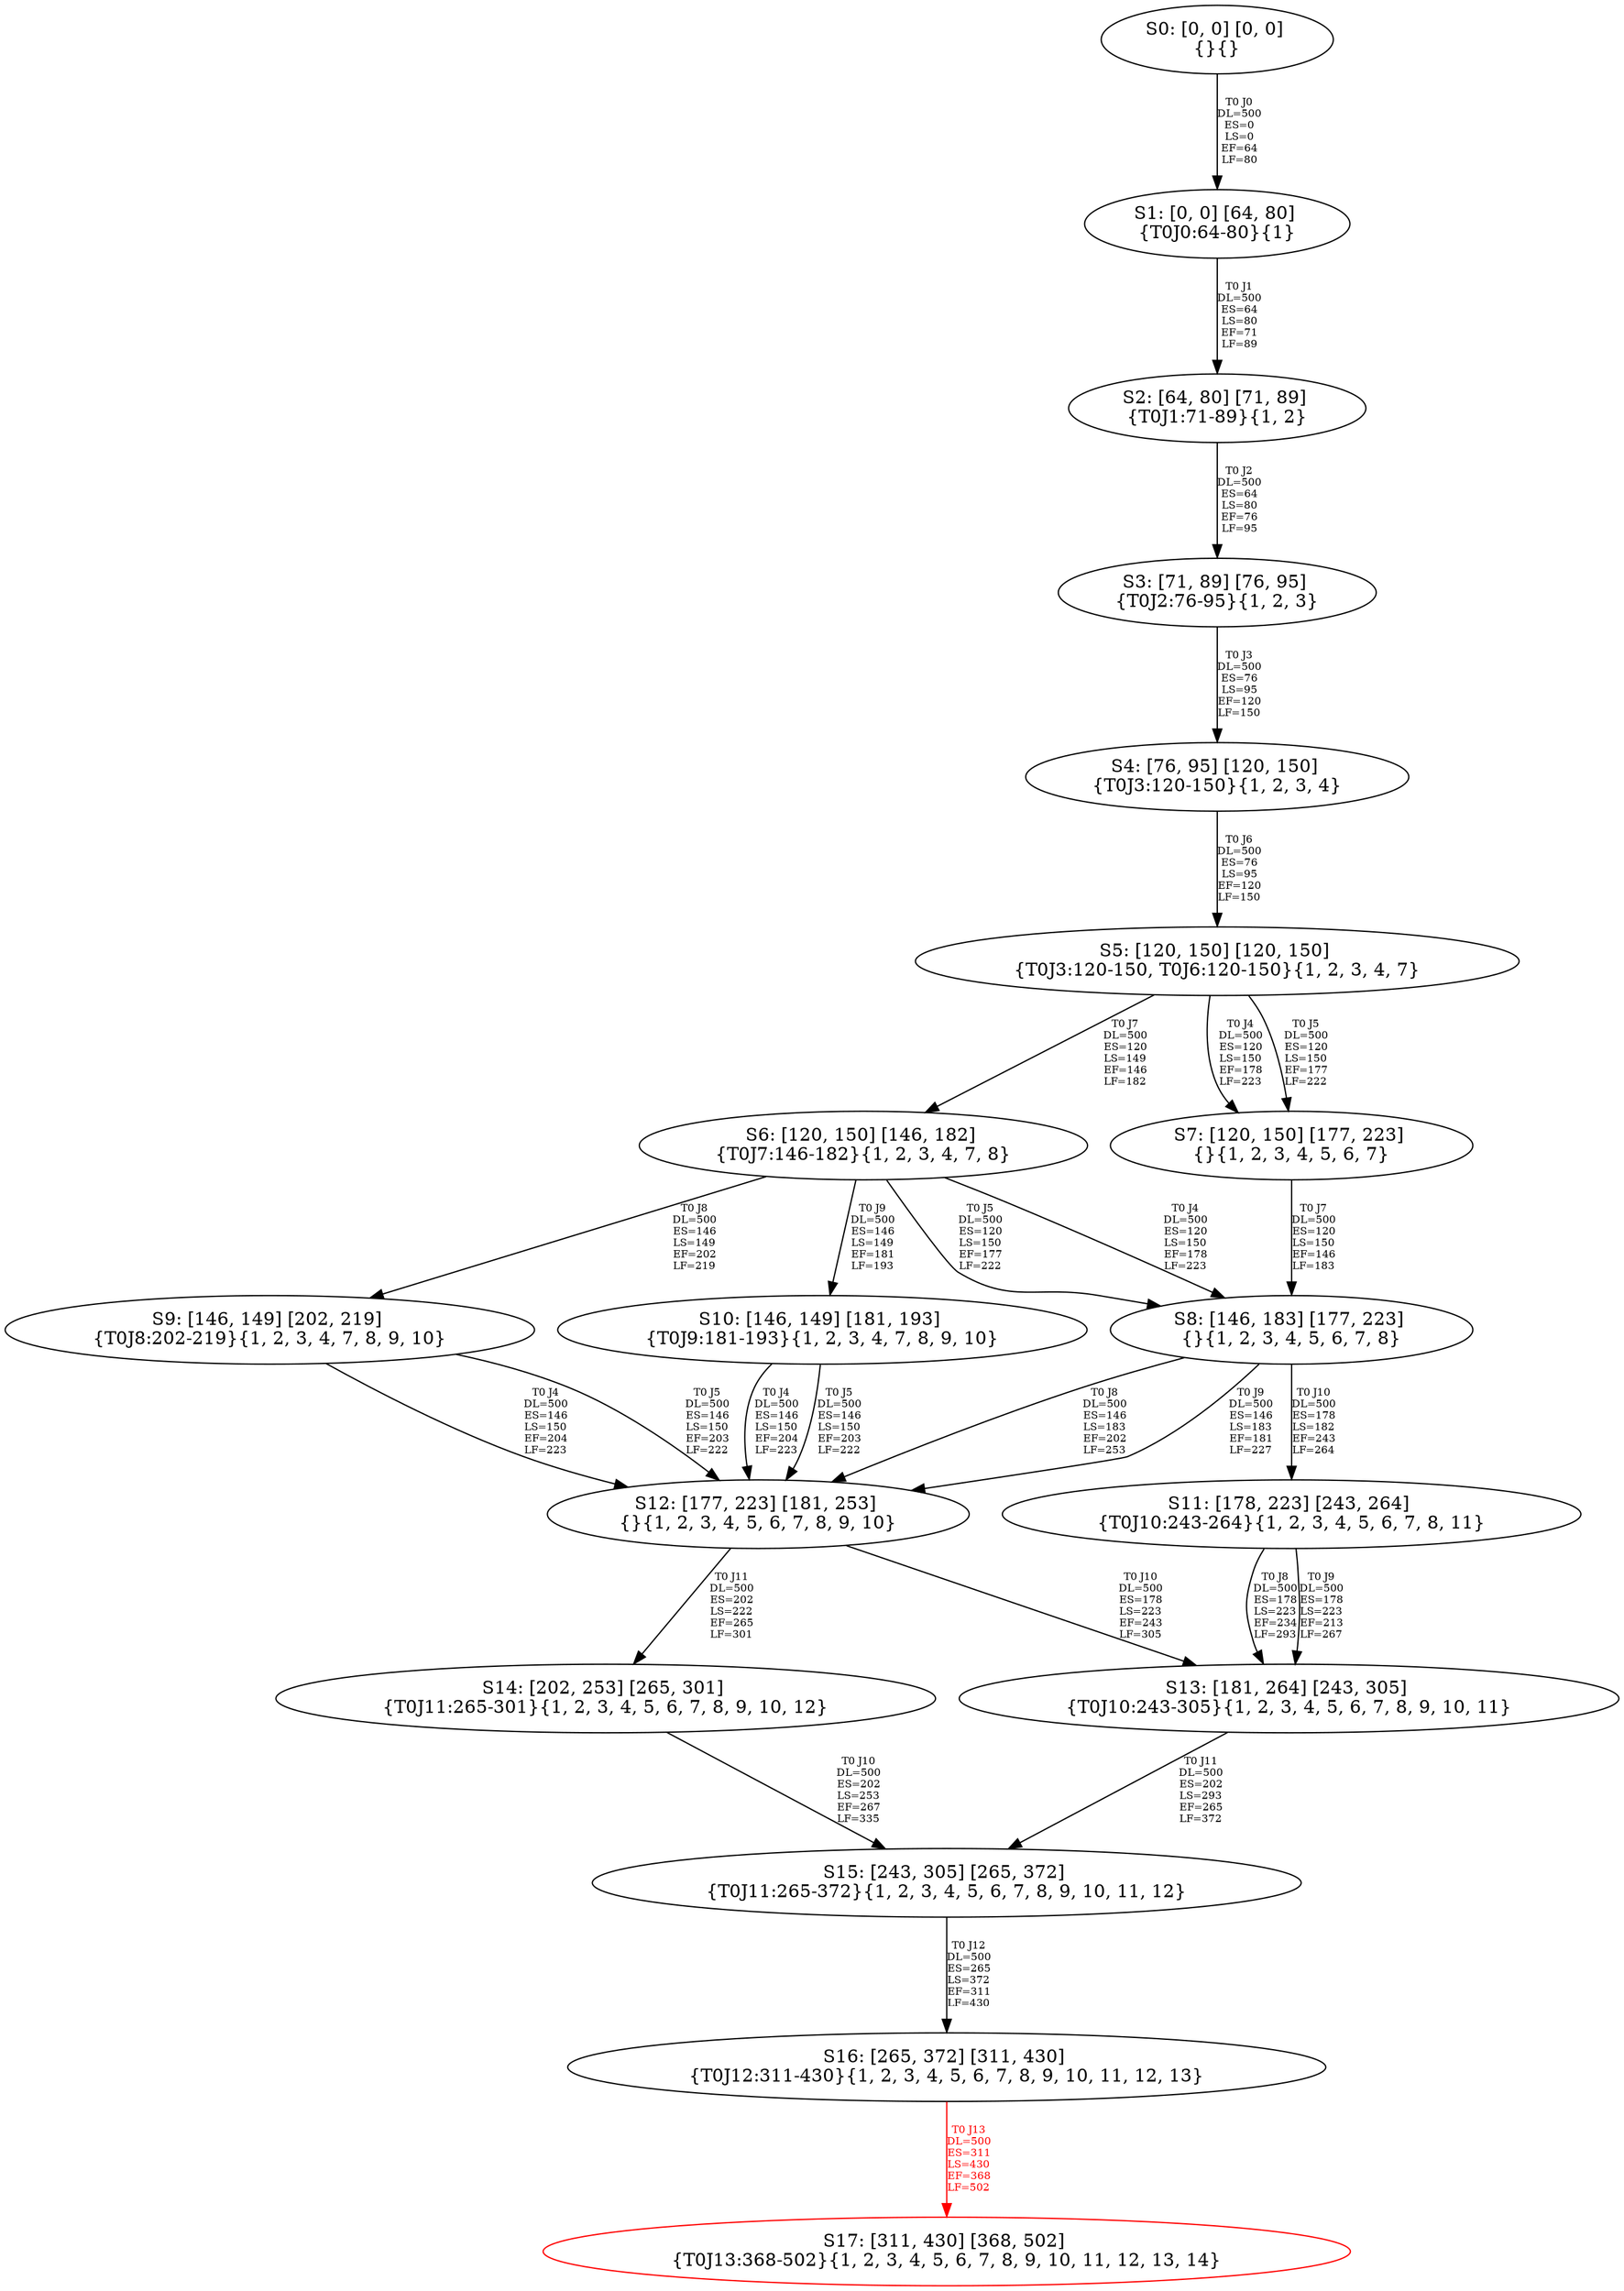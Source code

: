 digraph {
	S0[label="S0: [0, 0] [0, 0] \n{}{}"];
	S1[label="S1: [0, 0] [64, 80] \n{T0J0:64-80}{1}"];
	S2[label="S2: [64, 80] [71, 89] \n{T0J1:71-89}{1, 2}"];
	S3[label="S3: [71, 89] [76, 95] \n{T0J2:76-95}{1, 2, 3}"];
	S4[label="S4: [76, 95] [120, 150] \n{T0J3:120-150}{1, 2, 3, 4}"];
	S5[label="S5: [120, 150] [120, 150] \n{T0J3:120-150, T0J6:120-150}{1, 2, 3, 4, 7}"];
	S6[label="S6: [120, 150] [146, 182] \n{T0J7:146-182}{1, 2, 3, 4, 7, 8}"];
	S7[label="S7: [120, 150] [177, 223] \n{}{1, 2, 3, 4, 5, 6, 7}"];
	S8[label="S8: [146, 183] [177, 223] \n{}{1, 2, 3, 4, 5, 6, 7, 8}"];
	S9[label="S9: [146, 149] [202, 219] \n{T0J8:202-219}{1, 2, 3, 4, 7, 8, 9, 10}"];
	S10[label="S10: [146, 149] [181, 193] \n{T0J9:181-193}{1, 2, 3, 4, 7, 8, 9, 10}"];
	S11[label="S11: [178, 223] [243, 264] \n{T0J10:243-264}{1, 2, 3, 4, 5, 6, 7, 8, 11}"];
	S12[label="S12: [177, 223] [181, 253] \n{}{1, 2, 3, 4, 5, 6, 7, 8, 9, 10}"];
	S13[label="S13: [181, 264] [243, 305] \n{T0J10:243-305}{1, 2, 3, 4, 5, 6, 7, 8, 9, 10, 11}"];
	S14[label="S14: [202, 253] [265, 301] \n{T0J11:265-301}{1, 2, 3, 4, 5, 6, 7, 8, 9, 10, 12}"];
	S15[label="S15: [243, 305] [265, 372] \n{T0J11:265-372}{1, 2, 3, 4, 5, 6, 7, 8, 9, 10, 11, 12}"];
	S16[label="S16: [265, 372] [311, 430] \n{T0J12:311-430}{1, 2, 3, 4, 5, 6, 7, 8, 9, 10, 11, 12, 13}"];
	S17[label="S17: [311, 430] [368, 502] \n{T0J13:368-502}{1, 2, 3, 4, 5, 6, 7, 8, 9, 10, 11, 12, 13, 14}"];
	S0 -> S1[label="T0 J0\nDL=500\nES=0\nLS=0\nEF=64\nLF=80",fontsize=8];
	S1 -> S2[label="T0 J1\nDL=500\nES=64\nLS=80\nEF=71\nLF=89",fontsize=8];
	S2 -> S3[label="T0 J2\nDL=500\nES=64\nLS=80\nEF=76\nLF=95",fontsize=8];
	S3 -> S4[label="T0 J3\nDL=500\nES=76\nLS=95\nEF=120\nLF=150",fontsize=8];
	S4 -> S5[label="T0 J6\nDL=500\nES=76\nLS=95\nEF=120\nLF=150",fontsize=8];
	S5 -> S7[label="T0 J4\nDL=500\nES=120\nLS=150\nEF=178\nLF=223",fontsize=8];
	S5 -> S7[label="T0 J5\nDL=500\nES=120\nLS=150\nEF=177\nLF=222",fontsize=8];
	S5 -> S6[label="T0 J7\nDL=500\nES=120\nLS=149\nEF=146\nLF=182",fontsize=8];
	S6 -> S8[label="T0 J4\nDL=500\nES=120\nLS=150\nEF=178\nLF=223",fontsize=8];
	S6 -> S8[label="T0 J5\nDL=500\nES=120\nLS=150\nEF=177\nLF=222",fontsize=8];
	S6 -> S9[label="T0 J8\nDL=500\nES=146\nLS=149\nEF=202\nLF=219",fontsize=8];
	S6 -> S10[label="T0 J9\nDL=500\nES=146\nLS=149\nEF=181\nLF=193",fontsize=8];
	S7 -> S8[label="T0 J7\nDL=500\nES=120\nLS=150\nEF=146\nLF=183",fontsize=8];
	S8 -> S12[label="T0 J8\nDL=500\nES=146\nLS=183\nEF=202\nLF=253",fontsize=8];
	S8 -> S12[label="T0 J9\nDL=500\nES=146\nLS=183\nEF=181\nLF=227",fontsize=8];
	S8 -> S11[label="T0 J10\nDL=500\nES=178\nLS=182\nEF=243\nLF=264",fontsize=8];
	S9 -> S12[label="T0 J4\nDL=500\nES=146\nLS=150\nEF=204\nLF=223",fontsize=8];
	S9 -> S12[label="T0 J5\nDL=500\nES=146\nLS=150\nEF=203\nLF=222",fontsize=8];
	S10 -> S12[label="T0 J4\nDL=500\nES=146\nLS=150\nEF=204\nLF=223",fontsize=8];
	S10 -> S12[label="T0 J5\nDL=500\nES=146\nLS=150\nEF=203\nLF=222",fontsize=8];
	S11 -> S13[label="T0 J8\nDL=500\nES=178\nLS=223\nEF=234\nLF=293",fontsize=8];
	S11 -> S13[label="T0 J9\nDL=500\nES=178\nLS=223\nEF=213\nLF=267",fontsize=8];
	S12 -> S13[label="T0 J10\nDL=500\nES=178\nLS=223\nEF=243\nLF=305",fontsize=8];
	S12 -> S14[label="T0 J11\nDL=500\nES=202\nLS=222\nEF=265\nLF=301",fontsize=8];
	S13 -> S15[label="T0 J11\nDL=500\nES=202\nLS=293\nEF=265\nLF=372",fontsize=8];
	S14 -> S15[label="T0 J10\nDL=500\nES=202\nLS=253\nEF=267\nLF=335",fontsize=8];
	S15 -> S16[label="T0 J12\nDL=500\nES=265\nLS=372\nEF=311\nLF=430",fontsize=8];
	S16 -> S17[label="T0 J13\nDL=500\nES=311\nLS=430\nEF=368\nLF=502",color=Red,fontcolor=Red,fontsize=8];
S17[color=Red];
}
